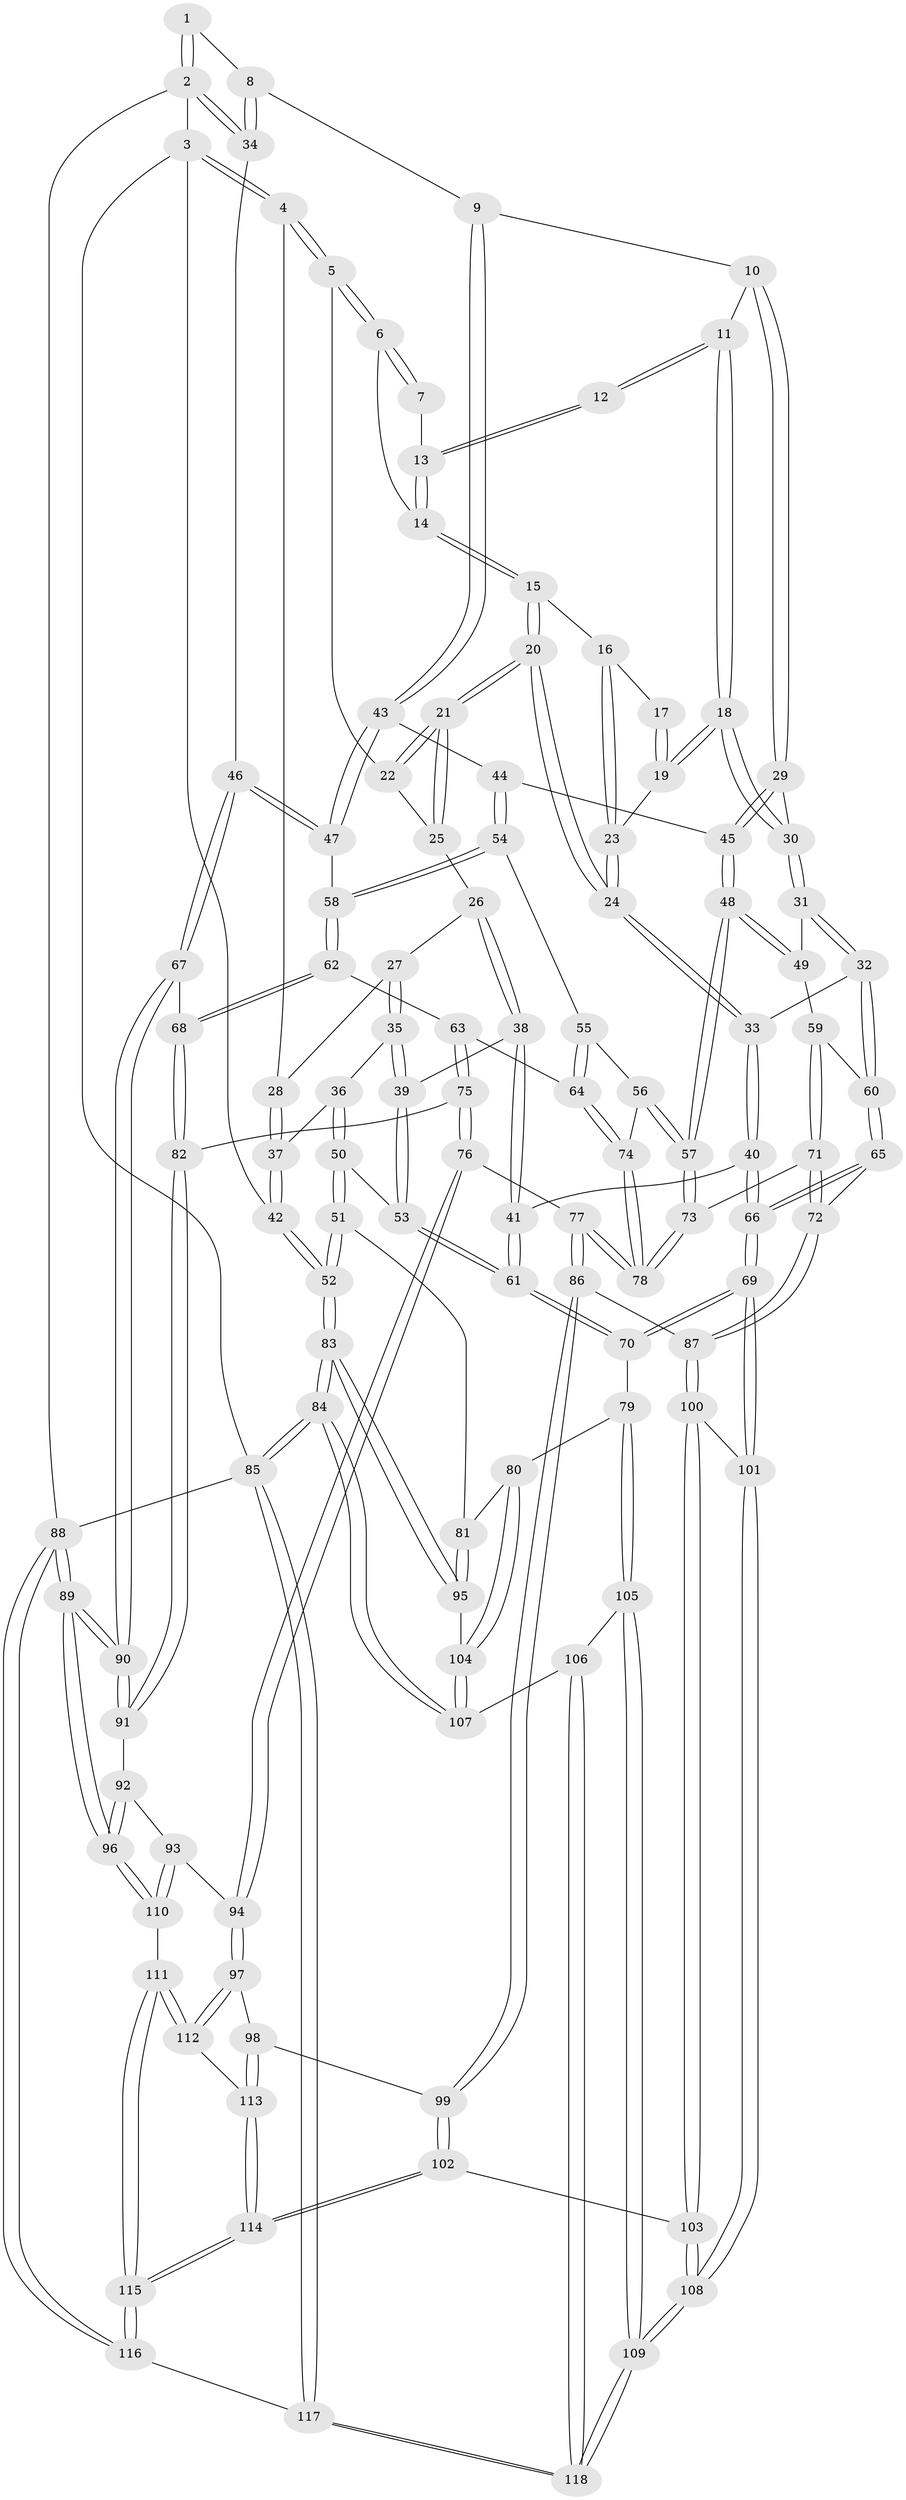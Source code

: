 // Generated by graph-tools (version 1.1) at 2025/11/02/27/25 16:11:58]
// undirected, 118 vertices, 292 edges
graph export_dot {
graph [start="1"]
  node [color=gray90,style=filled];
  1 [pos="+0.7281134156905313+0"];
  2 [pos="+1+0"];
  3 [pos="+0+0"];
  4 [pos="+0+0"];
  5 [pos="+0+0"];
  6 [pos="+0.10710931493307244+0"];
  7 [pos="+0.7111825571998193+0"];
  8 [pos="+0.9793606374215069+0.16012304844667508"];
  9 [pos="+0.8426529436954462+0.23571114421109604"];
  10 [pos="+0.7375115769394198+0.1526182581455646"];
  11 [pos="+0.7073021678770627+0.10542505804374232"];
  12 [pos="+0.6791928693651341+0"];
  13 [pos="+0.6941100922069506+0"];
  14 [pos="+0.390795300045497+0.10067838415553662"];
  15 [pos="+0.3969776938476172+0.11342855939585059"];
  16 [pos="+0.4107754190592973+0.1183548509355275"];
  17 [pos="+0.5747216557805073+0.0732618151770593"];
  18 [pos="+0.565046337285851+0.24466882570071946"];
  19 [pos="+0.5267325321827279+0.21125031418785614"];
  20 [pos="+0.32781387412537266+0.2527709195089175"];
  21 [pos="+0.3277594914821575+0.25276762551242166"];
  22 [pos="+0.02145561784801492+0"];
  23 [pos="+0.5043727107685353+0.20688185244022073"];
  24 [pos="+0.3819451740691228+0.31430587654279085"];
  25 [pos="+0.2871709060090708+0.2592250542317799"];
  26 [pos="+0.24099253714045193+0.2709820000947268"];
  27 [pos="+0.13074473326489883+0.2210414216713793"];
  28 [pos="+0.04424461982187639+0.09051331316090852"];
  29 [pos="+0.6338620800360918+0.3236129920393634"];
  30 [pos="+0.5857811716747934+0.30982594527967555"];
  31 [pos="+0.5045802129769953+0.3756125600829352"];
  32 [pos="+0.42910527846237057+0.38579317751396"];
  33 [pos="+0.4035513682143527+0.3743337775609357"];
  34 [pos="+1+0.18912854325221654"];
  35 [pos="+0.10624101988768413+0.34698578555700915"];
  36 [pos="+0.05597029177135853+0.36825980140974407"];
  37 [pos="+0.04319342029061317+0.3666864139712673"];
  38 [pos="+0.21454055554266732+0.391560413158625"];
  39 [pos="+0.1792470633813543+0.40638069877304916"];
  40 [pos="+0.32077774084117444+0.4329409024865059"];
  41 [pos="+0.3142500976911486+0.4343694155191715"];
  42 [pos="+0+0.37445204546819194"];
  43 [pos="+0.8357297653545829+0.27177132051537833"];
  44 [pos="+0.7769660802529538+0.3545749249061626"];
  45 [pos="+0.652806263712945+0.33815247649631974"];
  46 [pos="+1+0.4037079750356452"];
  47 [pos="+0.9759090810234785+0.39812090591980714"];
  48 [pos="+0.6362717855041112+0.4936907075312943"];
  49 [pos="+0.506782953991204+0.3788155293624036"];
  50 [pos="+0.0876661096439475+0.5019793393945761"];
  51 [pos="+0.026229389139765653+0.5638236973858952"];
  52 [pos="+0+0.5819592689124583"];
  53 [pos="+0.15234046421744107+0.4735416622128721"];
  54 [pos="+0.7797430893429304+0.36705806027472393"];
  55 [pos="+0.7581285981451783+0.43825985016954894"];
  56 [pos="+0.6978801676718046+0.4889971201357654"];
  57 [pos="+0.6376827674723076+0.49907763250850495"];
  58 [pos="+0.8875301221046021+0.4530821106386222"];
  59 [pos="+0.5402529490496532+0.4963680987077744"];
  60 [pos="+0.4412662469515415+0.4528395032894308"];
  61 [pos="+0.2409241285524364+0.5475876975529653"];
  62 [pos="+0.877152028731943+0.516687270157525"];
  63 [pos="+0.8167704002449121+0.5217148140058666"];
  64 [pos="+0.811331059510393+0.5198675560938825"];
  65 [pos="+0.4562558670295119+0.6352860250562811"];
  66 [pos="+0.40896252088549423+0.6571419735868781"];
  67 [pos="+1+0.41223211771404394"];
  68 [pos="+0.8959534336248888+0.5415365523102804"];
  69 [pos="+0.40023373045207644+0.6638645679968734"];
  70 [pos="+0.26042652365939495+0.6604982600646874"];
  71 [pos="+0.5708927481134783+0.5565650593423344"];
  72 [pos="+0.5058579452323878+0.6336000698125094"];
  73 [pos="+0.6250628268722088+0.5219628708983384"];
  74 [pos="+0.7522227494616643+0.5447271564835123"];
  75 [pos="+0.7919873900155959+0.6458964211744349"];
  76 [pos="+0.7585179665144659+0.6626037058905457"];
  77 [pos="+0.7368127611054144+0.6523634430375814"];
  78 [pos="+0.7302187139429132+0.6314287403936237"];
  79 [pos="+0.2510192718604175+0.6662570999975904"];
  80 [pos="+0.2491562782538412+0.6666571802301817"];
  81 [pos="+0.1458866261001788+0.647242446394726"];
  82 [pos="+0.9147381315581997+0.6246441277431191"];
  83 [pos="+0+0.7622760502423306"];
  84 [pos="+0+1"];
  85 [pos="+0+1"];
  86 [pos="+0.6154610525254041+0.7007868292105178"];
  87 [pos="+0.5776522052048528+0.691277340081658"];
  88 [pos="+1+1"];
  89 [pos="+1+1"];
  90 [pos="+1+0.7151574212467245"];
  91 [pos="+0.9428357233012106+0.6468828255443795"];
  92 [pos="+0.8961836000540243+0.711348732258563"];
  93 [pos="+0.8387151362689753+0.768877811437844"];
  94 [pos="+0.7797411361336004+0.7334245657458744"];
  95 [pos="+0.029188703568390754+0.8016651460821025"];
  96 [pos="+0.9772586944418421+0.8894050384630406"];
  97 [pos="+0.7227783572732194+0.7995435635274768"];
  98 [pos="+0.6676728213077371+0.785546550427685"];
  99 [pos="+0.6586110759808301+0.7812379980130854"];
  100 [pos="+0.5390484257060699+0.8847928911929679"];
  101 [pos="+0.4050096312081099+0.7104767934690824"];
  102 [pos="+0.5665416803904508+0.8964178813553101"];
  103 [pos="+0.5392445928343716+0.8856314129432121"];
  104 [pos="+0.11526381311082264+0.8491528386187253"];
  105 [pos="+0.251641537645006+0.6731188014160363"];
  106 [pos="+0.20409196902556095+0.9558567501307005"];
  107 [pos="+0.15167599279030108+0.9130027821602757"];
  108 [pos="+0.33163904702840835+0.9911348014330357"];
  109 [pos="+0.31534862083150483+1"];
  110 [pos="+0.8779040687488958+0.8612623396479783"];
  111 [pos="+0.7851450649045354+0.9023008244527556"];
  112 [pos="+0.7400861533729215+0.8644168511445071"];
  113 [pos="+0.6663517590919543+0.8817702290248918"];
  114 [pos="+0.5934992917159814+0.9193564363836667"];
  115 [pos="+0.702369293069401+1"];
  116 [pos="+0.7108953873234107+1"];
  117 [pos="+0.2939868241442394+1"];
  118 [pos="+0.2931588962838595+1"];
  1 -- 2;
  1 -- 2;
  1 -- 8;
  2 -- 3;
  2 -- 34;
  2 -- 34;
  2 -- 88;
  3 -- 4;
  3 -- 4;
  3 -- 42;
  3 -- 85;
  4 -- 5;
  4 -- 5;
  4 -- 28;
  5 -- 6;
  5 -- 6;
  5 -- 22;
  6 -- 7;
  6 -- 7;
  6 -- 14;
  7 -- 13;
  8 -- 9;
  8 -- 34;
  8 -- 34;
  9 -- 10;
  9 -- 43;
  9 -- 43;
  10 -- 11;
  10 -- 29;
  10 -- 29;
  11 -- 12;
  11 -- 12;
  11 -- 18;
  11 -- 18;
  12 -- 13;
  12 -- 13;
  13 -- 14;
  13 -- 14;
  14 -- 15;
  14 -- 15;
  15 -- 16;
  15 -- 20;
  15 -- 20;
  16 -- 17;
  16 -- 23;
  16 -- 23;
  17 -- 19;
  17 -- 19;
  18 -- 19;
  18 -- 19;
  18 -- 30;
  18 -- 30;
  19 -- 23;
  20 -- 21;
  20 -- 21;
  20 -- 24;
  20 -- 24;
  21 -- 22;
  21 -- 22;
  21 -- 25;
  21 -- 25;
  22 -- 25;
  23 -- 24;
  23 -- 24;
  24 -- 33;
  24 -- 33;
  25 -- 26;
  26 -- 27;
  26 -- 38;
  26 -- 38;
  27 -- 28;
  27 -- 35;
  27 -- 35;
  28 -- 37;
  28 -- 37;
  29 -- 30;
  29 -- 45;
  29 -- 45;
  30 -- 31;
  30 -- 31;
  31 -- 32;
  31 -- 32;
  31 -- 49;
  32 -- 33;
  32 -- 60;
  32 -- 60;
  33 -- 40;
  33 -- 40;
  34 -- 46;
  35 -- 36;
  35 -- 39;
  35 -- 39;
  36 -- 37;
  36 -- 50;
  36 -- 50;
  37 -- 42;
  37 -- 42;
  38 -- 39;
  38 -- 41;
  38 -- 41;
  39 -- 53;
  39 -- 53;
  40 -- 41;
  40 -- 66;
  40 -- 66;
  41 -- 61;
  41 -- 61;
  42 -- 52;
  42 -- 52;
  43 -- 44;
  43 -- 47;
  43 -- 47;
  44 -- 45;
  44 -- 54;
  44 -- 54;
  45 -- 48;
  45 -- 48;
  46 -- 47;
  46 -- 47;
  46 -- 67;
  46 -- 67;
  47 -- 58;
  48 -- 49;
  48 -- 49;
  48 -- 57;
  48 -- 57;
  49 -- 59;
  50 -- 51;
  50 -- 51;
  50 -- 53;
  51 -- 52;
  51 -- 52;
  51 -- 81;
  52 -- 83;
  52 -- 83;
  53 -- 61;
  53 -- 61;
  54 -- 55;
  54 -- 58;
  54 -- 58;
  55 -- 56;
  55 -- 64;
  55 -- 64;
  56 -- 57;
  56 -- 57;
  56 -- 74;
  57 -- 73;
  57 -- 73;
  58 -- 62;
  58 -- 62;
  59 -- 60;
  59 -- 71;
  59 -- 71;
  60 -- 65;
  60 -- 65;
  61 -- 70;
  61 -- 70;
  62 -- 63;
  62 -- 68;
  62 -- 68;
  63 -- 64;
  63 -- 75;
  63 -- 75;
  64 -- 74;
  64 -- 74;
  65 -- 66;
  65 -- 66;
  65 -- 72;
  66 -- 69;
  66 -- 69;
  67 -- 68;
  67 -- 90;
  67 -- 90;
  68 -- 82;
  68 -- 82;
  69 -- 70;
  69 -- 70;
  69 -- 101;
  69 -- 101;
  70 -- 79;
  71 -- 72;
  71 -- 72;
  71 -- 73;
  72 -- 87;
  72 -- 87;
  73 -- 78;
  73 -- 78;
  74 -- 78;
  74 -- 78;
  75 -- 76;
  75 -- 76;
  75 -- 82;
  76 -- 77;
  76 -- 94;
  76 -- 94;
  77 -- 78;
  77 -- 78;
  77 -- 86;
  77 -- 86;
  79 -- 80;
  79 -- 105;
  79 -- 105;
  80 -- 81;
  80 -- 104;
  80 -- 104;
  81 -- 95;
  81 -- 95;
  82 -- 91;
  82 -- 91;
  83 -- 84;
  83 -- 84;
  83 -- 95;
  83 -- 95;
  84 -- 85;
  84 -- 85;
  84 -- 107;
  84 -- 107;
  85 -- 117;
  85 -- 117;
  85 -- 88;
  86 -- 87;
  86 -- 99;
  86 -- 99;
  87 -- 100;
  87 -- 100;
  88 -- 89;
  88 -- 89;
  88 -- 116;
  88 -- 116;
  89 -- 90;
  89 -- 90;
  89 -- 96;
  89 -- 96;
  90 -- 91;
  90 -- 91;
  91 -- 92;
  92 -- 93;
  92 -- 96;
  92 -- 96;
  93 -- 94;
  93 -- 110;
  93 -- 110;
  94 -- 97;
  94 -- 97;
  95 -- 104;
  96 -- 110;
  96 -- 110;
  97 -- 98;
  97 -- 112;
  97 -- 112;
  98 -- 99;
  98 -- 113;
  98 -- 113;
  99 -- 102;
  99 -- 102;
  100 -- 101;
  100 -- 103;
  100 -- 103;
  101 -- 108;
  101 -- 108;
  102 -- 103;
  102 -- 114;
  102 -- 114;
  103 -- 108;
  103 -- 108;
  104 -- 107;
  104 -- 107;
  105 -- 106;
  105 -- 109;
  105 -- 109;
  106 -- 107;
  106 -- 118;
  106 -- 118;
  108 -- 109;
  108 -- 109;
  109 -- 118;
  109 -- 118;
  110 -- 111;
  111 -- 112;
  111 -- 112;
  111 -- 115;
  111 -- 115;
  112 -- 113;
  113 -- 114;
  113 -- 114;
  114 -- 115;
  114 -- 115;
  115 -- 116;
  115 -- 116;
  116 -- 117;
  117 -- 118;
  117 -- 118;
}
